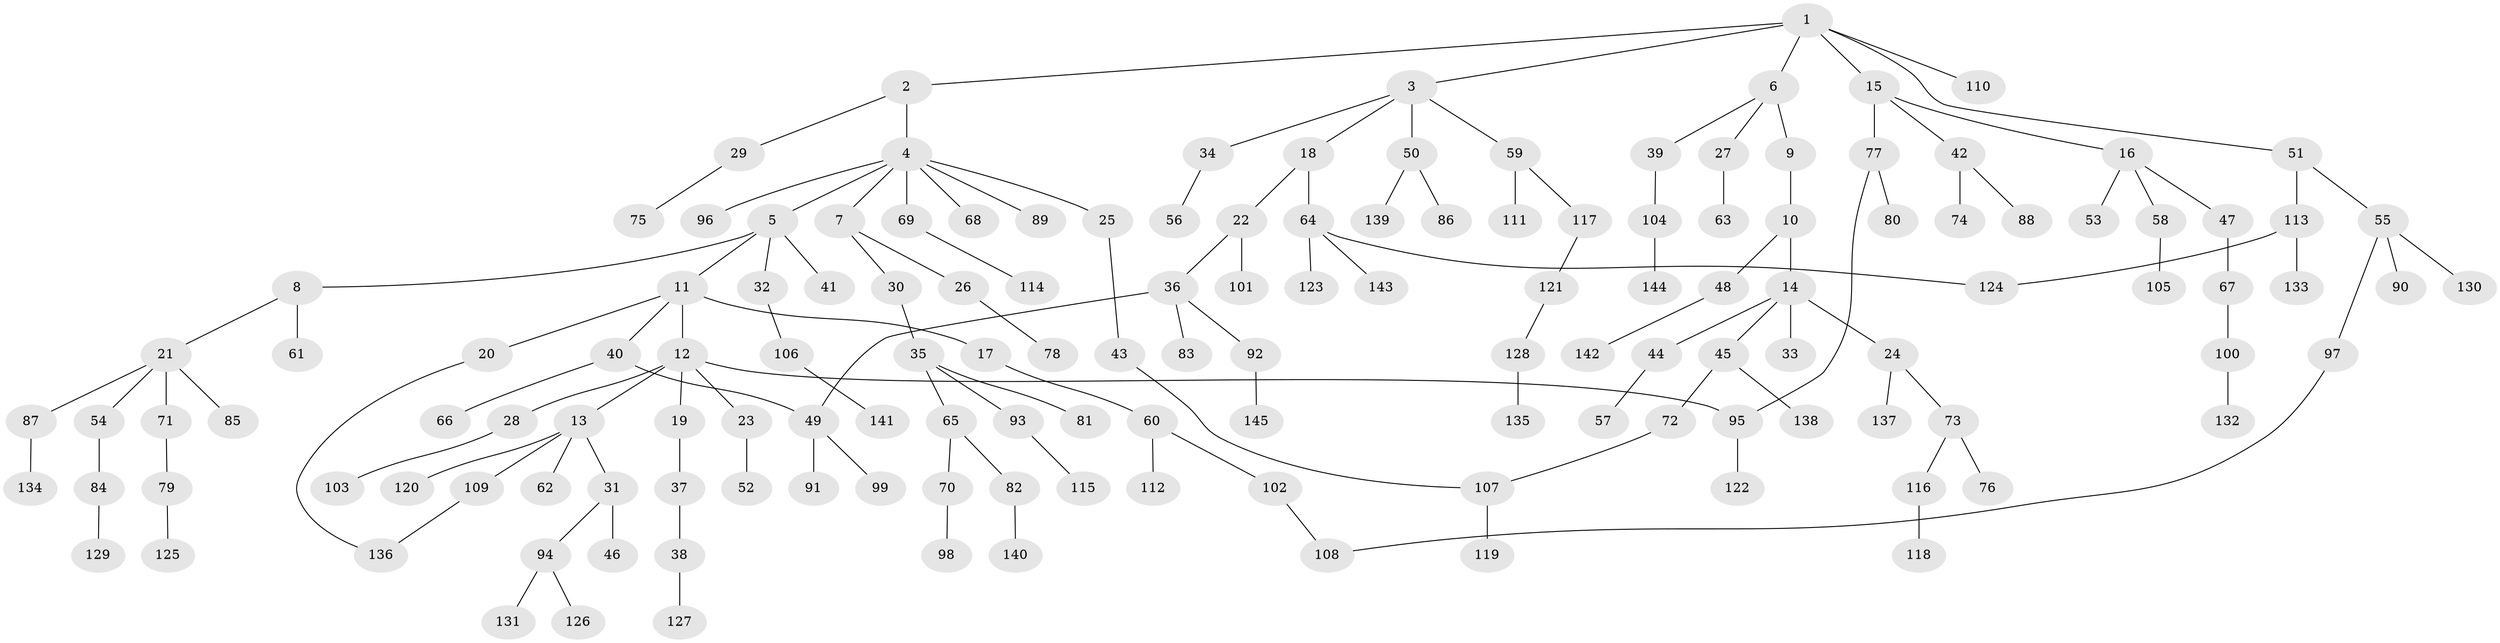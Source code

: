 // coarse degree distribution, {1: 0.6944444444444444, 2: 0.19444444444444445, 5: 0.013888888888888888, 4: 0.041666666666666664, 19: 0.013888888888888888, 17: 0.013888888888888888, 7: 0.013888888888888888, 8: 0.013888888888888888}
// Generated by graph-tools (version 1.1) at 2025/45/03/04/25 21:45:46]
// undirected, 145 vertices, 150 edges
graph export_dot {
graph [start="1"]
  node [color=gray90,style=filled];
  1;
  2;
  3;
  4;
  5;
  6;
  7;
  8;
  9;
  10;
  11;
  12;
  13;
  14;
  15;
  16;
  17;
  18;
  19;
  20;
  21;
  22;
  23;
  24;
  25;
  26;
  27;
  28;
  29;
  30;
  31;
  32;
  33;
  34;
  35;
  36;
  37;
  38;
  39;
  40;
  41;
  42;
  43;
  44;
  45;
  46;
  47;
  48;
  49;
  50;
  51;
  52;
  53;
  54;
  55;
  56;
  57;
  58;
  59;
  60;
  61;
  62;
  63;
  64;
  65;
  66;
  67;
  68;
  69;
  70;
  71;
  72;
  73;
  74;
  75;
  76;
  77;
  78;
  79;
  80;
  81;
  82;
  83;
  84;
  85;
  86;
  87;
  88;
  89;
  90;
  91;
  92;
  93;
  94;
  95;
  96;
  97;
  98;
  99;
  100;
  101;
  102;
  103;
  104;
  105;
  106;
  107;
  108;
  109;
  110;
  111;
  112;
  113;
  114;
  115;
  116;
  117;
  118;
  119;
  120;
  121;
  122;
  123;
  124;
  125;
  126;
  127;
  128;
  129;
  130;
  131;
  132;
  133;
  134;
  135;
  136;
  137;
  138;
  139;
  140;
  141;
  142;
  143;
  144;
  145;
  1 -- 2;
  1 -- 3;
  1 -- 6;
  1 -- 15;
  1 -- 51;
  1 -- 110;
  2 -- 4;
  2 -- 29;
  3 -- 18;
  3 -- 34;
  3 -- 50;
  3 -- 59;
  4 -- 5;
  4 -- 7;
  4 -- 25;
  4 -- 68;
  4 -- 69;
  4 -- 89;
  4 -- 96;
  5 -- 8;
  5 -- 11;
  5 -- 32;
  5 -- 41;
  6 -- 9;
  6 -- 27;
  6 -- 39;
  7 -- 26;
  7 -- 30;
  8 -- 21;
  8 -- 61;
  9 -- 10;
  10 -- 14;
  10 -- 48;
  11 -- 12;
  11 -- 17;
  11 -- 20;
  11 -- 40;
  12 -- 13;
  12 -- 19;
  12 -- 23;
  12 -- 28;
  12 -- 95;
  13 -- 31;
  13 -- 62;
  13 -- 109;
  13 -- 120;
  14 -- 24;
  14 -- 33;
  14 -- 44;
  14 -- 45;
  15 -- 16;
  15 -- 42;
  15 -- 77;
  16 -- 47;
  16 -- 53;
  16 -- 58;
  17 -- 60;
  18 -- 22;
  18 -- 64;
  19 -- 37;
  20 -- 136;
  21 -- 54;
  21 -- 71;
  21 -- 85;
  21 -- 87;
  22 -- 36;
  22 -- 101;
  23 -- 52;
  24 -- 73;
  24 -- 137;
  25 -- 43;
  26 -- 78;
  27 -- 63;
  28 -- 103;
  29 -- 75;
  30 -- 35;
  31 -- 46;
  31 -- 94;
  32 -- 106;
  34 -- 56;
  35 -- 65;
  35 -- 81;
  35 -- 93;
  36 -- 83;
  36 -- 92;
  36 -- 49;
  37 -- 38;
  38 -- 127;
  39 -- 104;
  40 -- 49;
  40 -- 66;
  42 -- 74;
  42 -- 88;
  43 -- 107;
  44 -- 57;
  45 -- 72;
  45 -- 138;
  47 -- 67;
  48 -- 142;
  49 -- 91;
  49 -- 99;
  50 -- 86;
  50 -- 139;
  51 -- 55;
  51 -- 113;
  54 -- 84;
  55 -- 90;
  55 -- 97;
  55 -- 130;
  58 -- 105;
  59 -- 111;
  59 -- 117;
  60 -- 102;
  60 -- 112;
  64 -- 123;
  64 -- 143;
  64 -- 124;
  65 -- 70;
  65 -- 82;
  67 -- 100;
  69 -- 114;
  70 -- 98;
  71 -- 79;
  72 -- 107;
  73 -- 76;
  73 -- 116;
  77 -- 80;
  77 -- 95;
  79 -- 125;
  82 -- 140;
  84 -- 129;
  87 -- 134;
  92 -- 145;
  93 -- 115;
  94 -- 126;
  94 -- 131;
  95 -- 122;
  97 -- 108;
  100 -- 132;
  102 -- 108;
  104 -- 144;
  106 -- 141;
  107 -- 119;
  109 -- 136;
  113 -- 124;
  113 -- 133;
  116 -- 118;
  117 -- 121;
  121 -- 128;
  128 -- 135;
}
